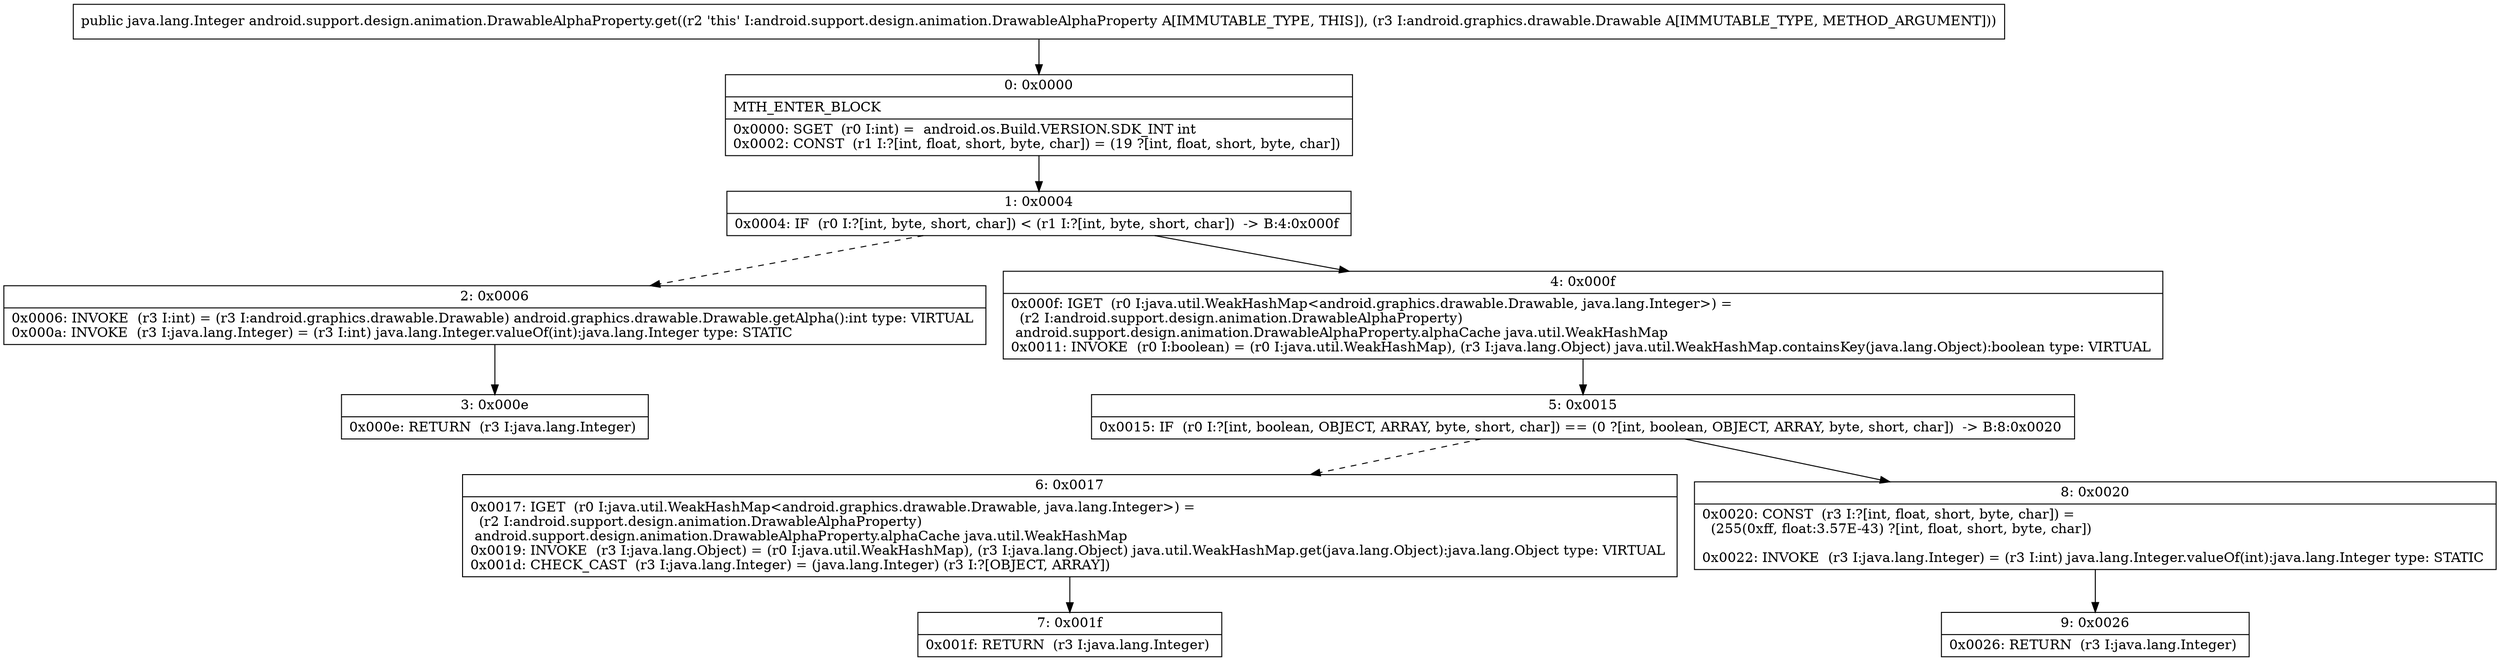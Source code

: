 digraph "CFG forandroid.support.design.animation.DrawableAlphaProperty.get(Landroid\/graphics\/drawable\/Drawable;)Ljava\/lang\/Integer;" {
Node_0 [shape=record,label="{0\:\ 0x0000|MTH_ENTER_BLOCK\l|0x0000: SGET  (r0 I:int) =  android.os.Build.VERSION.SDK_INT int \l0x0002: CONST  (r1 I:?[int, float, short, byte, char]) = (19 ?[int, float, short, byte, char]) \l}"];
Node_1 [shape=record,label="{1\:\ 0x0004|0x0004: IF  (r0 I:?[int, byte, short, char]) \< (r1 I:?[int, byte, short, char])  \-\> B:4:0x000f \l}"];
Node_2 [shape=record,label="{2\:\ 0x0006|0x0006: INVOKE  (r3 I:int) = (r3 I:android.graphics.drawable.Drawable) android.graphics.drawable.Drawable.getAlpha():int type: VIRTUAL \l0x000a: INVOKE  (r3 I:java.lang.Integer) = (r3 I:int) java.lang.Integer.valueOf(int):java.lang.Integer type: STATIC \l}"];
Node_3 [shape=record,label="{3\:\ 0x000e|0x000e: RETURN  (r3 I:java.lang.Integer) \l}"];
Node_4 [shape=record,label="{4\:\ 0x000f|0x000f: IGET  (r0 I:java.util.WeakHashMap\<android.graphics.drawable.Drawable, java.lang.Integer\>) = \l  (r2 I:android.support.design.animation.DrawableAlphaProperty)\l android.support.design.animation.DrawableAlphaProperty.alphaCache java.util.WeakHashMap \l0x0011: INVOKE  (r0 I:boolean) = (r0 I:java.util.WeakHashMap), (r3 I:java.lang.Object) java.util.WeakHashMap.containsKey(java.lang.Object):boolean type: VIRTUAL \l}"];
Node_5 [shape=record,label="{5\:\ 0x0015|0x0015: IF  (r0 I:?[int, boolean, OBJECT, ARRAY, byte, short, char]) == (0 ?[int, boolean, OBJECT, ARRAY, byte, short, char])  \-\> B:8:0x0020 \l}"];
Node_6 [shape=record,label="{6\:\ 0x0017|0x0017: IGET  (r0 I:java.util.WeakHashMap\<android.graphics.drawable.Drawable, java.lang.Integer\>) = \l  (r2 I:android.support.design.animation.DrawableAlphaProperty)\l android.support.design.animation.DrawableAlphaProperty.alphaCache java.util.WeakHashMap \l0x0019: INVOKE  (r3 I:java.lang.Object) = (r0 I:java.util.WeakHashMap), (r3 I:java.lang.Object) java.util.WeakHashMap.get(java.lang.Object):java.lang.Object type: VIRTUAL \l0x001d: CHECK_CAST  (r3 I:java.lang.Integer) = (java.lang.Integer) (r3 I:?[OBJECT, ARRAY]) \l}"];
Node_7 [shape=record,label="{7\:\ 0x001f|0x001f: RETURN  (r3 I:java.lang.Integer) \l}"];
Node_8 [shape=record,label="{8\:\ 0x0020|0x0020: CONST  (r3 I:?[int, float, short, byte, char]) = \l  (255(0xff, float:3.57E\-43) ?[int, float, short, byte, char])\l \l0x0022: INVOKE  (r3 I:java.lang.Integer) = (r3 I:int) java.lang.Integer.valueOf(int):java.lang.Integer type: STATIC \l}"];
Node_9 [shape=record,label="{9\:\ 0x0026|0x0026: RETURN  (r3 I:java.lang.Integer) \l}"];
MethodNode[shape=record,label="{public java.lang.Integer android.support.design.animation.DrawableAlphaProperty.get((r2 'this' I:android.support.design.animation.DrawableAlphaProperty A[IMMUTABLE_TYPE, THIS]), (r3 I:android.graphics.drawable.Drawable A[IMMUTABLE_TYPE, METHOD_ARGUMENT])) }"];
MethodNode -> Node_0;
Node_0 -> Node_1;
Node_1 -> Node_2[style=dashed];
Node_1 -> Node_4;
Node_2 -> Node_3;
Node_4 -> Node_5;
Node_5 -> Node_6[style=dashed];
Node_5 -> Node_8;
Node_6 -> Node_7;
Node_8 -> Node_9;
}

